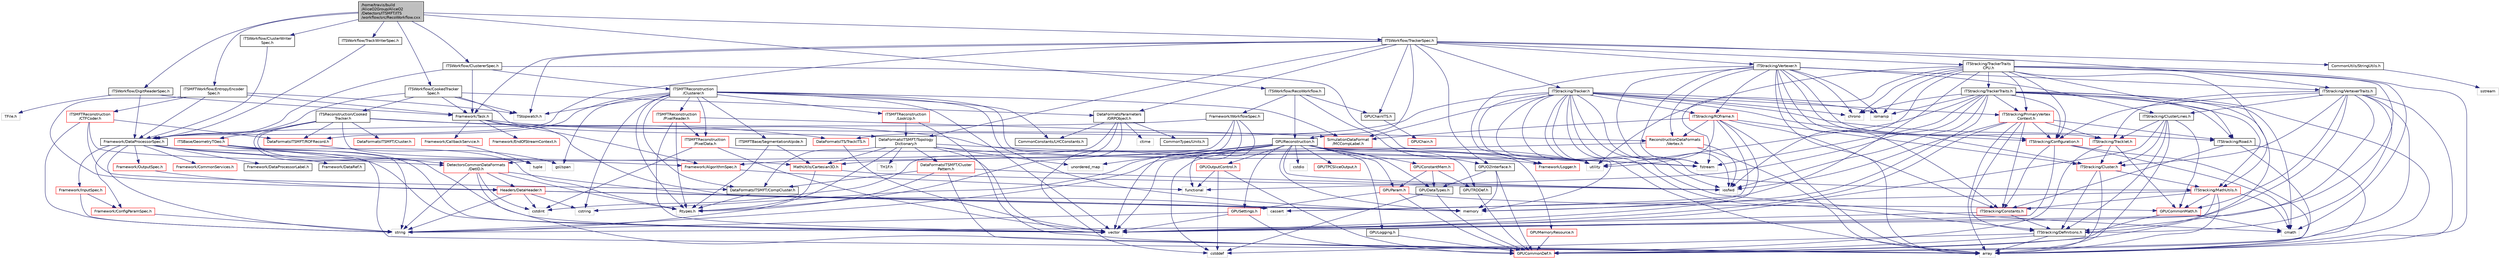 digraph "/home/travis/build/AliceO2Group/AliceO2/Detectors/ITSMFT/ITS/workflow/src/RecoWorkflow.cxx"
{
 // INTERACTIVE_SVG=YES
  bgcolor="transparent";
  edge [fontname="Helvetica",fontsize="10",labelfontname="Helvetica",labelfontsize="10"];
  node [fontname="Helvetica",fontsize="10",shape=record];
  Node0 [label="/home/travis/build\l/AliceO2Group/AliceO2\l/Detectors/ITSMFT/ITS\l/workflow/src/RecoWorkflow.cxx",height=0.2,width=0.4,color="black", fillcolor="grey75", style="filled", fontcolor="black"];
  Node0 -> Node1 [color="midnightblue",fontsize="10",style="solid",fontname="Helvetica"];
  Node1 [label="ITSWorkflow/RecoWorkflow.h",height=0.2,width=0.4,color="black",URL="$dc/d1c/ITSMFT_2ITS_2workflow_2include_2ITSWorkflow_2RecoWorkflow_8h.html"];
  Node1 -> Node2 [color="midnightblue",fontsize="10",style="solid",fontname="Helvetica"];
  Node2 [label="Framework/WorkflowSpec.h",height=0.2,width=0.4,color="black",URL="$df/da1/WorkflowSpec_8h.html"];
  Node2 -> Node3 [color="midnightblue",fontsize="10",style="solid",fontname="Helvetica"];
  Node3 [label="Framework/DataProcessorSpec.h",height=0.2,width=0.4,color="black",URL="$d0/df4/DataProcessorSpec_8h.html"];
  Node3 -> Node4 [color="midnightblue",fontsize="10",style="solid",fontname="Helvetica"];
  Node4 [label="Framework/AlgorithmSpec.h",height=0.2,width=0.4,color="red",URL="$d0/d14/AlgorithmSpec_8h.html"];
  Node4 -> Node89 [color="midnightblue",fontsize="10",style="solid",fontname="Helvetica"];
  Node89 [label="functional",height=0.2,width=0.4,color="grey75"];
  Node3 -> Node77 [color="midnightblue",fontsize="10",style="solid",fontname="Helvetica"];
  Node77 [label="Framework/ConfigParamSpec.h",height=0.2,width=0.4,color="red",URL="$d0/d1c/ConfigParamSpec_8h.html"];
  Node77 -> Node53 [color="midnightblue",fontsize="10",style="solid",fontname="Helvetica"];
  Node53 [label="string",height=0.2,width=0.4,color="grey75"];
  Node3 -> Node122 [color="midnightblue",fontsize="10",style="solid",fontname="Helvetica"];
  Node122 [label="Framework/DataProcessorLabel.h",height=0.2,width=0.4,color="black",URL="$d1/df2/DataProcessorLabel_8h.html"];
  Node3 -> Node7 [color="midnightblue",fontsize="10",style="solid",fontname="Helvetica"];
  Node7 [label="Framework/DataRef.h",height=0.2,width=0.4,color="black",URL="$d5/dfb/DataRef_8h.html"];
  Node3 -> Node59 [color="midnightblue",fontsize="10",style="solid",fontname="Helvetica"];
  Node59 [label="Framework/InputSpec.h",height=0.2,width=0.4,color="red",URL="$d5/d3f/InputSpec_8h.html"];
  Node59 -> Node77 [color="midnightblue",fontsize="10",style="solid",fontname="Helvetica"];
  Node59 -> Node53 [color="midnightblue",fontsize="10",style="solid",fontname="Helvetica"];
  Node3 -> Node46 [color="midnightblue",fontsize="10",style="solid",fontname="Helvetica"];
  Node46 [label="Framework/OutputSpec.h",height=0.2,width=0.4,color="red",URL="$db/d2d/OutputSpec_8h.html"];
  Node46 -> Node47 [color="midnightblue",fontsize="10",style="solid",fontname="Helvetica"];
  Node47 [label="Headers/DataHeader.h",height=0.2,width=0.4,color="red",URL="$dc/dcd/DataHeader_8h.html"];
  Node47 -> Node48 [color="midnightblue",fontsize="10",style="solid",fontname="Helvetica"];
  Node48 [label="cstdint",height=0.2,width=0.4,color="grey75"];
  Node47 -> Node19 [color="midnightblue",fontsize="10",style="solid",fontname="Helvetica"];
  Node19 [label="memory",height=0.2,width=0.4,color="grey75"];
  Node47 -> Node49 [color="midnightblue",fontsize="10",style="solid",fontname="Helvetica"];
  Node49 [label="cassert",height=0.2,width=0.4,color="grey75"];
  Node47 -> Node50 [color="midnightblue",fontsize="10",style="solid",fontname="Helvetica"];
  Node50 [label="cstring",height=0.2,width=0.4,color="grey75"];
  Node47 -> Node53 [color="midnightblue",fontsize="10",style="solid",fontname="Helvetica"];
  Node3 -> Node123 [color="midnightblue",fontsize="10",style="solid",fontname="Helvetica"];
  Node123 [label="Framework/CommonServices.h",height=0.2,width=0.4,color="red",URL="$d8/d02/CommonServices_8h.html"];
  Node3 -> Node53 [color="midnightblue",fontsize="10",style="solid",fontname="Helvetica"];
  Node3 -> Node26 [color="midnightblue",fontsize="10",style="solid",fontname="Helvetica"];
  Node26 [label="vector",height=0.2,width=0.4,color="grey75"];
  Node2 -> Node4 [color="midnightblue",fontsize="10",style="solid",fontname="Helvetica"];
  Node2 -> Node26 [color="midnightblue",fontsize="10",style="solid",fontname="Helvetica"];
  Node2 -> Node89 [color="midnightblue",fontsize="10",style="solid",fontname="Helvetica"];
  Node2 -> Node90 [color="midnightblue",fontsize="10",style="solid",fontname="Helvetica"];
  Node90 [label="cstddef",height=0.2,width=0.4,color="grey75"];
  Node1 -> Node124 [color="midnightblue",fontsize="10",style="solid",fontname="Helvetica"];
  Node124 [label="GPUO2Interface.h",height=0.2,width=0.4,color="black",URL="$dc/dae/GPUO2Interface_8h.html"];
  Node124 -> Node19 [color="midnightblue",fontsize="10",style="solid",fontname="Helvetica"];
  Node124 -> Node125 [color="midnightblue",fontsize="10",style="solid",fontname="Helvetica"];
  Node125 [label="GPUCommonDef.h",height=0.2,width=0.4,color="red",URL="$df/d21/GPUCommonDef_8h.html"];
  Node124 -> Node128 [color="midnightblue",fontsize="10",style="solid",fontname="Helvetica"];
  Node128 [label="GPUDataTypes.h",height=0.2,width=0.4,color="black",URL="$d4/dc5/GPUDataTypes_8h.html"];
  Node128 -> Node125 [color="midnightblue",fontsize="10",style="solid",fontname="Helvetica"];
  Node128 -> Node90 [color="midnightblue",fontsize="10",style="solid",fontname="Helvetica"];
  Node1 -> Node129 [color="midnightblue",fontsize="10",style="solid",fontname="Helvetica"];
  Node129 [label="GPUReconstruction.h",height=0.2,width=0.4,color="black",URL="$d2/de8/GPUReconstruction_8h.html"];
  Node129 -> Node90 [color="midnightblue",fontsize="10",style="solid",fontname="Helvetica"];
  Node129 -> Node62 [color="midnightblue",fontsize="10",style="solid",fontname="Helvetica"];
  Node62 [label="cstdio",height=0.2,width=0.4,color="grey75"];
  Node129 -> Node50 [color="midnightblue",fontsize="10",style="solid",fontname="Helvetica"];
  Node129 -> Node53 [color="midnightblue",fontsize="10",style="solid",fontname="Helvetica"];
  Node129 -> Node19 [color="midnightblue",fontsize="10",style="solid",fontname="Helvetica"];
  Node129 -> Node75 [color="midnightblue",fontsize="10",style="solid",fontname="Helvetica"];
  Node75 [label="iosfwd",height=0.2,width=0.4,color="grey75"];
  Node129 -> Node26 [color="midnightblue",fontsize="10",style="solid",fontname="Helvetica"];
  Node129 -> Node70 [color="midnightblue",fontsize="10",style="solid",fontname="Helvetica"];
  Node70 [label="unordered_map",height=0.2,width=0.4,color="grey75"];
  Node129 -> Node130 [color="midnightblue",fontsize="10",style="solid",fontname="Helvetica"];
  Node130 [label="GPUTRDDef.h",height=0.2,width=0.4,color="black",URL="$d7/d4f/GPUTRDDef_8h.html"];
  Node130 -> Node125 [color="midnightblue",fontsize="10",style="solid",fontname="Helvetica"];
  Node129 -> Node131 [color="midnightblue",fontsize="10",style="solid",fontname="Helvetica"];
  Node131 [label="GPUParam.h",height=0.2,width=0.4,color="red",URL="$df/d13/GPUParam_8h.html"];
  Node131 -> Node125 [color="midnightblue",fontsize="10",style="solid",fontname="Helvetica"];
  Node131 -> Node132 [color="midnightblue",fontsize="10",style="solid",fontname="Helvetica"];
  Node132 [label="GPUCommonMath.h",height=0.2,width=0.4,color="red",URL="$d6/da2/GPUCommonMath_8h.html"];
  Node132 -> Node125 [color="midnightblue",fontsize="10",style="solid",fontname="Helvetica"];
  Node132 -> Node133 [color="midnightblue",fontsize="10",style="solid",fontname="Helvetica"];
  Node133 [label="cmath",height=0.2,width=0.4,color="grey75"];
  Node131 -> Node141 [color="midnightblue",fontsize="10",style="solid",fontname="Helvetica"];
  Node141 [label="GPUSettings.h",height=0.2,width=0.4,color="red",URL="$dd/dc6/GPUSettings_8h.html"];
  Node141 -> Node125 [color="midnightblue",fontsize="10",style="solid",fontname="Helvetica"];
  Node141 -> Node26 [color="midnightblue",fontsize="10",style="solid",fontname="Helvetica"];
  Node141 -> Node53 [color="midnightblue",fontsize="10",style="solid",fontname="Helvetica"];
  Node129 -> Node141 [color="midnightblue",fontsize="10",style="solid",fontname="Helvetica"];
  Node129 -> Node148 [color="midnightblue",fontsize="10",style="solid",fontname="Helvetica"];
  Node148 [label="GPUOutputControl.h",height=0.2,width=0.4,color="red",URL="$d5/d5b/GPUOutputControl_8h.html"];
  Node148 -> Node125 [color="midnightblue",fontsize="10",style="solid",fontname="Helvetica"];
  Node148 -> Node90 [color="midnightblue",fontsize="10",style="solid",fontname="Helvetica"];
  Node148 -> Node89 [color="midnightblue",fontsize="10",style="solid",fontname="Helvetica"];
  Node129 -> Node150 [color="midnightblue",fontsize="10",style="solid",fontname="Helvetica"];
  Node150 [label="GPUMemoryResource.h",height=0.2,width=0.4,color="red",URL="$d5/da6/GPUMemoryResource_8h.html"];
  Node150 -> Node125 [color="midnightblue",fontsize="10",style="solid",fontname="Helvetica"];
  Node129 -> Node152 [color="midnightblue",fontsize="10",style="solid",fontname="Helvetica"];
  Node152 [label="GPUConstantMem.h",height=0.2,width=0.4,color="red",URL="$db/df8/GPUConstantMem_8h.html"];
  Node152 -> Node131 [color="midnightblue",fontsize="10",style="solid",fontname="Helvetica"];
  Node152 -> Node128 [color="midnightblue",fontsize="10",style="solid",fontname="Helvetica"];
  Node152 -> Node130 [color="midnightblue",fontsize="10",style="solid",fontname="Helvetica"];
  Node129 -> Node165 [color="midnightblue",fontsize="10",style="solid",fontname="Helvetica"];
  Node165 [label="GPUTPCSliceOutput.h",height=0.2,width=0.4,color="red",URL="$da/d4b/GPUTPCSliceOutput_8h.html"];
  Node129 -> Node128 [color="midnightblue",fontsize="10",style="solid",fontname="Helvetica"];
  Node129 -> Node168 [color="midnightblue",fontsize="10",style="solid",fontname="Helvetica"];
  Node168 [label="GPULogging.h",height=0.2,width=0.4,color="black",URL="$df/ddc/GPULogging_8h.html"];
  Node168 -> Node125 [color="midnightblue",fontsize="10",style="solid",fontname="Helvetica"];
  Node1 -> Node169 [color="midnightblue",fontsize="10",style="solid",fontname="Helvetica"];
  Node169 [label="GPUChainITS.h",height=0.2,width=0.4,color="black",URL="$d9/d46/GPUChainITS_8h.html"];
  Node169 -> Node170 [color="midnightblue",fontsize="10",style="solid",fontname="Helvetica"];
  Node170 [label="GPUChain.h",height=0.2,width=0.4,color="red",URL="$d3/dbe/GPUChain_8h.html"];
  Node0 -> Node186 [color="midnightblue",fontsize="10",style="solid",fontname="Helvetica"];
  Node186 [label="ITSWorkflow/DigitReaderSpec.h",height=0.2,width=0.4,color="black",URL="$de/d93/ITSMFT_2ITS_2workflow_2include_2ITSWorkflow_2DigitReaderSpec_8h.html"];
  Node186 -> Node187 [color="midnightblue",fontsize="10",style="solid",fontname="Helvetica"];
  Node187 [label="TFile.h",height=0.2,width=0.4,color="grey75"];
  Node186 -> Node3 [color="midnightblue",fontsize="10",style="solid",fontname="Helvetica"];
  Node186 -> Node188 [color="midnightblue",fontsize="10",style="solid",fontname="Helvetica"];
  Node188 [label="Framework/Task.h",height=0.2,width=0.4,color="black",URL="$df/d4f/Task_8h.html"];
  Node188 -> Node4 [color="midnightblue",fontsize="10",style="solid",fontname="Helvetica"];
  Node188 -> Node189 [color="midnightblue",fontsize="10",style="solid",fontname="Helvetica"];
  Node189 [label="Framework/CallbackService.h",height=0.2,width=0.4,color="red",URL="$d9/d7f/CallbackService_8h.html"];
  Node189 -> Node191 [color="midnightblue",fontsize="10",style="solid",fontname="Helvetica"];
  Node191 [label="tuple",height=0.2,width=0.4,color="grey75"];
  Node188 -> Node192 [color="midnightblue",fontsize="10",style="solid",fontname="Helvetica"];
  Node192 [label="Framework/EndOfStreamContext.h",height=0.2,width=0.4,color="red",URL="$d0/d77/EndOfStreamContext_8h.html"];
  Node188 -> Node32 [color="midnightblue",fontsize="10",style="solid",fontname="Helvetica"];
  Node32 [label="utility",height=0.2,width=0.4,color="grey75"];
  Node188 -> Node19 [color="midnightblue",fontsize="10",style="solid",fontname="Helvetica"];
  Node0 -> Node193 [color="midnightblue",fontsize="10",style="solid",fontname="Helvetica"];
  Node193 [label="ITSWorkflow/ClustererSpec.h",height=0.2,width=0.4,color="black",URL="$d4/dcc/ITSMFT_2ITS_2workflow_2include_2ITSWorkflow_2ClustererSpec_8h.html"];
  Node193 -> Node194 [color="midnightblue",fontsize="10",style="solid",fontname="Helvetica"];
  Node194 [label="fstream",height=0.2,width=0.4,color="grey75"];
  Node193 -> Node195 [color="midnightblue",fontsize="10",style="solid",fontname="Helvetica"];
  Node195 [label="ITSMFTReconstruction\l/Clusterer.h",height=0.2,width=0.4,color="black",URL="$d6/d04/ITSMFT_2common_2reconstruction_2include_2ITSMFTReconstruction_2Clusterer_8h.html"];
  Node195 -> Node32 [color="midnightblue",fontsize="10",style="solid",fontname="Helvetica"];
  Node195 -> Node26 [color="midnightblue",fontsize="10",style="solid",fontname="Helvetica"];
  Node195 -> Node50 [color="midnightblue",fontsize="10",style="solid",fontname="Helvetica"];
  Node195 -> Node19 [color="midnightblue",fontsize="10",style="solid",fontname="Helvetica"];
  Node195 -> Node18 [color="midnightblue",fontsize="10",style="solid",fontname="Helvetica"];
  Node18 [label="gsl/span",height=0.2,width=0.4,color="grey75"];
  Node195 -> Node196 [color="midnightblue",fontsize="10",style="solid",fontname="Helvetica"];
  Node196 [label="ITSMFTBase/SegmentationAlpide.h",height=0.2,width=0.4,color="black",URL="$d3/dba/SegmentationAlpide_8h.html",tooltip="Definition of the SegmentationAlpide class. "];
  Node196 -> Node140 [color="midnightblue",fontsize="10",style="solid",fontname="Helvetica"];
  Node140 [label="Rtypes.h",height=0.2,width=0.4,color="grey75"];
  Node196 -> Node197 [color="midnightblue",fontsize="10",style="solid",fontname="Helvetica"];
  Node197 [label="MathUtils/Cartesian3D.h",height=0.2,width=0.4,color="red",URL="$dd/d76/Cartesian3D_8h.html"];
  Node197 -> Node140 [color="midnightblue",fontsize="10",style="solid",fontname="Helvetica"];
  Node197 -> Node75 [color="midnightblue",fontsize="10",style="solid",fontname="Helvetica"];
  Node195 -> Node207 [color="midnightblue",fontsize="10",style="solid",fontname="Helvetica"];
  Node207 [label="DataFormatsITSMFT/CompCluster.h",height=0.2,width=0.4,color="black",URL="$df/de4/CompCluster_8h.html",tooltip="Definition of the ITSMFT compact cluster. "];
  Node207 -> Node140 [color="midnightblue",fontsize="10",style="solid",fontname="Helvetica"];
  Node195 -> Node208 [color="midnightblue",fontsize="10",style="solid",fontname="Helvetica"];
  Node208 [label="DataFormatsITSMFT/ROFRecord.h",height=0.2,width=0.4,color="red",URL="$d0/dc6/ITSMFT_2common_2include_2DataFormatsITSMFT_2ROFRecord_8h.html"];
  Node208 -> Node18 [color="midnightblue",fontsize="10",style="solid",fontname="Helvetica"];
  Node195 -> Node212 [color="midnightblue",fontsize="10",style="solid",fontname="Helvetica"];
  Node212 [label="ITSMFTReconstruction\l/PixelReader.h",height=0.2,width=0.4,color="red",URL="$df/d2e/PixelReader_8h.html",tooltip="Abstract class for Alpide data reader class. "];
  Node212 -> Node140 [color="midnightblue",fontsize="10",style="solid",fontname="Helvetica"];
  Node212 -> Node213 [color="midnightblue",fontsize="10",style="solid",fontname="Helvetica"];
  Node213 [label="ITSMFTReconstruction\l/PixelData.h",height=0.2,width=0.4,color="red",URL="$da/d8d/PixelData_8h.html",tooltip="Transient data classes for single pixel and set of pixels from current chip. "];
  Node213 -> Node26 [color="midnightblue",fontsize="10",style="solid",fontname="Helvetica"];
  Node213 -> Node32 [color="midnightblue",fontsize="10",style="solid",fontname="Helvetica"];
  Node213 -> Node48 [color="midnightblue",fontsize="10",style="solid",fontname="Helvetica"];
  Node212 -> Node217 [color="midnightblue",fontsize="10",style="solid",fontname="Helvetica"];
  Node217 [label="SimulationDataFormat\l/MCCompLabel.h",height=0.2,width=0.4,color="red",URL="$d7/dcd/MCCompLabel_8h.html"];
  Node212 -> Node26 [color="midnightblue",fontsize="10",style="solid",fontname="Helvetica"];
  Node195 -> Node213 [color="midnightblue",fontsize="10",style="solid",fontname="Helvetica"];
  Node195 -> Node220 [color="midnightblue",fontsize="10",style="solid",fontname="Helvetica"];
  Node220 [label="ITSMFTReconstruction\l/LookUp.h",height=0.2,width=0.4,color="red",URL="$df/ddf/LookUp_8h.html",tooltip="Definition of the LookUp class. "];
  Node220 -> Node33 [color="midnightblue",fontsize="10",style="solid",fontname="Helvetica"];
  Node33 [label="array",height=0.2,width=0.4,color="grey75"];
  Node220 -> Node223 [color="midnightblue",fontsize="10",style="solid",fontname="Helvetica"];
  Node223 [label="DataFormatsITSMFT/Topology\lDictionary.h",height=0.2,width=0.4,color="black",URL="$d1/d08/TopologyDictionary_8h.html",tooltip="Definition of the ClusterTopology class. "];
  Node223 -> Node222 [color="midnightblue",fontsize="10",style="solid",fontname="Helvetica"];
  Node222 [label="DataFormatsITSMFT/Cluster\lPattern.h",height=0.2,width=0.4,color="red",URL="$de/dc1/ClusterPattern_8h.html"];
  Node222 -> Node140 [color="midnightblue",fontsize="10",style="solid",fontname="Helvetica"];
  Node222 -> Node33 [color="midnightblue",fontsize="10",style="solid",fontname="Helvetica"];
  Node222 -> Node75 [color="midnightblue",fontsize="10",style="solid",fontname="Helvetica"];
  Node222 -> Node207 [color="midnightblue",fontsize="10",style="solid",fontname="Helvetica"];
  Node223 -> Node224 [color="midnightblue",fontsize="10",style="solid",fontname="Helvetica"];
  Node224 [label="Framework/Logger.h",height=0.2,width=0.4,color="red",URL="$dd/da4/Logger_8h.html"];
  Node223 -> Node194 [color="midnightblue",fontsize="10",style="solid",fontname="Helvetica"];
  Node223 -> Node53 [color="midnightblue",fontsize="10",style="solid",fontname="Helvetica"];
  Node223 -> Node70 [color="midnightblue",fontsize="10",style="solid",fontname="Helvetica"];
  Node223 -> Node26 [color="midnightblue",fontsize="10",style="solid",fontname="Helvetica"];
  Node223 -> Node197 [color="midnightblue",fontsize="10",style="solid",fontname="Helvetica"];
  Node223 -> Node207 [color="midnightblue",fontsize="10",style="solid",fontname="Helvetica"];
  Node223 -> Node226 [color="midnightblue",fontsize="10",style="solid",fontname="Helvetica"];
  Node226 [label="TH1F.h",height=0.2,width=0.4,color="grey75"];
  Node195 -> Node217 [color="midnightblue",fontsize="10",style="solid",fontname="Helvetica"];
  Node195 -> Node211 [color="midnightblue",fontsize="10",style="solid",fontname="Helvetica"];
  Node211 [label="CommonConstants/LHCConstants.h",height=0.2,width=0.4,color="black",URL="$d4/dc6/LHCConstants_8h.html",tooltip="Header to collect LHC related constants. "];
  Node195 -> Node140 [color="midnightblue",fontsize="10",style="solid",fontname="Helvetica"];
  Node195 -> Node227 [color="midnightblue",fontsize="10",style="solid",fontname="Helvetica"];
  Node227 [label="TStopwatch.h",height=0.2,width=0.4,color="grey75"];
  Node193 -> Node3 [color="midnightblue",fontsize="10",style="solid",fontname="Helvetica"];
  Node193 -> Node188 [color="midnightblue",fontsize="10",style="solid",fontname="Helvetica"];
  Node0 -> Node228 [color="midnightblue",fontsize="10",style="solid",fontname="Helvetica"];
  Node228 [label="ITSWorkflow/ClusterWriter\lSpec.h",height=0.2,width=0.4,color="black",URL="$dc/d8e/ITS_2workflow_2include_2ITSWorkflow_2ClusterWriterSpec_8h.html"];
  Node228 -> Node3 [color="midnightblue",fontsize="10",style="solid",fontname="Helvetica"];
  Node0 -> Node229 [color="midnightblue",fontsize="10",style="solid",fontname="Helvetica"];
  Node229 [label="ITSWorkflow/TrackerSpec.h",height=0.2,width=0.4,color="black",URL="$de/d90/ITSMFT_2ITS_2workflow_2include_2ITSWorkflow_2TrackerSpec_8h.html"];
  Node229 -> Node230 [color="midnightblue",fontsize="10",style="solid",fontname="Helvetica"];
  Node230 [label="DataFormatsParameters\l/GRPObject.h",height=0.2,width=0.4,color="black",URL="$de/d28/GRPObject_8h.html",tooltip="Header of the General Run Parameters object. "];
  Node230 -> Node140 [color="midnightblue",fontsize="10",style="solid",fontname="Helvetica"];
  Node230 -> Node48 [color="midnightblue",fontsize="10",style="solid",fontname="Helvetica"];
  Node230 -> Node231 [color="midnightblue",fontsize="10",style="solid",fontname="Helvetica"];
  Node231 [label="ctime",height=0.2,width=0.4,color="grey75"];
  Node230 -> Node211 [color="midnightblue",fontsize="10",style="solid",fontname="Helvetica"];
  Node230 -> Node232 [color="midnightblue",fontsize="10",style="solid",fontname="Helvetica"];
  Node232 [label="CommonTypes/Units.h",height=0.2,width=0.4,color="black",URL="$da/d58/Units_8h.html",tooltip="Header to collect definitions for different units. "];
  Node230 -> Node233 [color="midnightblue",fontsize="10",style="solid",fontname="Helvetica"];
  Node233 [label="DetectorsCommonDataFormats\l/DetID.h",height=0.2,width=0.4,color="red",URL="$d6/d31/DetID_8h.html"];
  Node233 -> Node140 [color="midnightblue",fontsize="10",style="solid",fontname="Helvetica"];
  Node233 -> Node33 [color="midnightblue",fontsize="10",style="solid",fontname="Helvetica"];
  Node233 -> Node49 [color="midnightblue",fontsize="10",style="solid",fontname="Helvetica"];
  Node233 -> Node48 [color="midnightblue",fontsize="10",style="solid",fontname="Helvetica"];
  Node233 -> Node53 [color="midnightblue",fontsize="10",style="solid",fontname="Helvetica"];
  Node233 -> Node47 [color="midnightblue",fontsize="10",style="solid",fontname="Helvetica"];
  Node229 -> Node223 [color="midnightblue",fontsize="10",style="solid",fontname="Helvetica"];
  Node229 -> Node3 [color="midnightblue",fontsize="10",style="solid",fontname="Helvetica"];
  Node229 -> Node188 [color="midnightblue",fontsize="10",style="solid",fontname="Helvetica"];
  Node229 -> Node237 [color="midnightblue",fontsize="10",style="solid",fontname="Helvetica"];
  Node237 [label="ITStracking/Tracker.h",height=0.2,width=0.4,color="black",URL="$d7/da0/ITSMFT_2ITS_2tracking_2include_2ITStracking_2Tracker_8h.html"];
  Node237 -> Node33 [color="midnightblue",fontsize="10",style="solid",fontname="Helvetica"];
  Node237 -> Node63 [color="midnightblue",fontsize="10",style="solid",fontname="Helvetica"];
  Node63 [label="chrono",height=0.2,width=0.4,color="grey75"];
  Node237 -> Node133 [color="midnightblue",fontsize="10",style="solid",fontname="Helvetica"];
  Node237 -> Node194 [color="midnightblue",fontsize="10",style="solid",fontname="Helvetica"];
  Node237 -> Node238 [color="midnightblue",fontsize="10",style="solid",fontname="Helvetica"];
  Node238 [label="iomanip",height=0.2,width=0.4,color="grey75"];
  Node237 -> Node75 [color="midnightblue",fontsize="10",style="solid",fontname="Helvetica"];
  Node237 -> Node19 [color="midnightblue",fontsize="10",style="solid",fontname="Helvetica"];
  Node237 -> Node32 [color="midnightblue",fontsize="10",style="solid",fontname="Helvetica"];
  Node237 -> Node239 [color="midnightblue",fontsize="10",style="solid",fontname="Helvetica"];
  Node239 [label="ITStracking/Configuration.h",height=0.2,width=0.4,color="red",URL="$d3/d59/Configuration_8h.html"];
  Node239 -> Node33 [color="midnightblue",fontsize="10",style="solid",fontname="Helvetica"];
  Node239 -> Node26 [color="midnightblue",fontsize="10",style="solid",fontname="Helvetica"];
  Node239 -> Node133 [color="midnightblue",fontsize="10",style="solid",fontname="Helvetica"];
  Node239 -> Node240 [color="midnightblue",fontsize="10",style="solid",fontname="Helvetica"];
  Node240 [label="ITStracking/Constants.h",height=0.2,width=0.4,color="red",URL="$d0/d86/Detectors_2ITSMFT_2ITS_2tracking_2include_2ITStracking_2Constants_8h.html"];
  Node240 -> Node26 [color="midnightblue",fontsize="10",style="solid",fontname="Helvetica"];
  Node240 -> Node241 [color="midnightblue",fontsize="10",style="solid",fontname="Helvetica"];
  Node241 [label="ITStracking/Definitions.h",height=0.2,width=0.4,color="black",URL="$df/d3d/Definitions_8h.html"];
  Node241 -> Node33 [color="midnightblue",fontsize="10",style="solid",fontname="Helvetica"];
  Node241 -> Node125 [color="midnightblue",fontsize="10",style="solid",fontname="Helvetica"];
  Node241 -> Node90 [color="midnightblue",fontsize="10",style="solid",fontname="Helvetica"];
  Node237 -> Node241 [color="midnightblue",fontsize="10",style="solid",fontname="Helvetica"];
  Node237 -> Node242 [color="midnightblue",fontsize="10",style="solid",fontname="Helvetica"];
  Node242 [label="ITStracking/ROframe.h",height=0.2,width=0.4,color="red",URL="$dc/d8d/ITS_2tracking_2include_2ITStracking_2ROframe_8h.html"];
  Node242 -> Node33 [color="midnightblue",fontsize="10",style="solid",fontname="Helvetica"];
  Node242 -> Node26 [color="midnightblue",fontsize="10",style="solid",fontname="Helvetica"];
  Node242 -> Node32 [color="midnightblue",fontsize="10",style="solid",fontname="Helvetica"];
  Node242 -> Node49 [color="midnightblue",fontsize="10",style="solid",fontname="Helvetica"];
  Node242 -> Node243 [color="midnightblue",fontsize="10",style="solid",fontname="Helvetica"];
  Node243 [label="ITStracking/Cluster.h",height=0.2,width=0.4,color="red",URL="$da/d7f/Detectors_2ITSMFT_2ITS_2tracking_2include_2ITStracking_2Cluster_8h.html"];
  Node243 -> Node33 [color="midnightblue",fontsize="10",style="solid",fontname="Helvetica"];
  Node243 -> Node241 [color="midnightblue",fontsize="10",style="solid",fontname="Helvetica"];
  Node243 -> Node244 [color="midnightblue",fontsize="10",style="solid",fontname="Helvetica"];
  Node244 [label="ITStracking/MathUtils.h",height=0.2,width=0.4,color="red",URL="$dc/d3e/MathUtils_8h.html"];
  Node244 -> Node33 [color="midnightblue",fontsize="10",style="solid",fontname="Helvetica"];
  Node244 -> Node133 [color="midnightblue",fontsize="10",style="solid",fontname="Helvetica"];
  Node244 -> Node49 [color="midnightblue",fontsize="10",style="solid",fontname="Helvetica"];
  Node244 -> Node240 [color="midnightblue",fontsize="10",style="solid",fontname="Helvetica"];
  Node244 -> Node132 [color="midnightblue",fontsize="10",style="solid",fontname="Helvetica"];
  Node244 -> Node125 [color="midnightblue",fontsize="10",style="solid",fontname="Helvetica"];
  Node242 -> Node240 [color="midnightblue",fontsize="10",style="solid",fontname="Helvetica"];
  Node242 -> Node246 [color="midnightblue",fontsize="10",style="solid",fontname="Helvetica"];
  Node246 [label="ReconstructionDataFormats\l/Vertex.h",height=0.2,width=0.4,color="red",URL="$d3/d6f/DataFormats_2Reconstruction_2include_2ReconstructionDataFormats_2Vertex_8h.html"];
  Node246 -> Node197 [color="midnightblue",fontsize="10",style="solid",fontname="Helvetica"];
  Node246 -> Node33 [color="midnightblue",fontsize="10",style="solid",fontname="Helvetica"];
  Node246 -> Node75 [color="midnightblue",fontsize="10",style="solid",fontname="Helvetica"];
  Node242 -> Node217 [color="midnightblue",fontsize="10",style="solid",fontname="Helvetica"];
  Node237 -> Node244 [color="midnightblue",fontsize="10",style="solid",fontname="Helvetica"];
  Node237 -> Node248 [color="midnightblue",fontsize="10",style="solid",fontname="Helvetica"];
  Node248 [label="ITStracking/PrimaryVertex\lContext.h",height=0.2,width=0.4,color="red",URL="$d3/da9/PrimaryVertexContext_8h.html"];
  Node248 -> Node33 [color="midnightblue",fontsize="10",style="solid",fontname="Helvetica"];
  Node248 -> Node75 [color="midnightblue",fontsize="10",style="solid",fontname="Helvetica"];
  Node248 -> Node26 [color="midnightblue",fontsize="10",style="solid",fontname="Helvetica"];
  Node248 -> Node239 [color="midnightblue",fontsize="10",style="solid",fontname="Helvetica"];
  Node248 -> Node240 [color="midnightblue",fontsize="10",style="solid",fontname="Helvetica"];
  Node248 -> Node241 [color="midnightblue",fontsize="10",style="solid",fontname="Helvetica"];
  Node248 -> Node250 [color="midnightblue",fontsize="10",style="solid",fontname="Helvetica"];
  Node250 [label="ITStracking/Road.h",height=0.2,width=0.4,color="black",URL="$d4/d5a/ITS_2tracking_2include_2ITStracking_2Road_8h.html"];
  Node250 -> Node33 [color="midnightblue",fontsize="10",style="solid",fontname="Helvetica"];
  Node250 -> Node240 [color="midnightblue",fontsize="10",style="solid",fontname="Helvetica"];
  Node250 -> Node125 [color="midnightblue",fontsize="10",style="solid",fontname="Helvetica"];
  Node248 -> Node251 [color="midnightblue",fontsize="10",style="solid",fontname="Helvetica"];
  Node251 [label="ITStracking/Tracklet.h",height=0.2,width=0.4,color="red",URL="$d8/db3/ITSMFT_2ITS_2tracking_2include_2ITStracking_2Tracklet_8h.html"];
  Node251 -> Node243 [color="midnightblue",fontsize="10",style="solid",fontname="Helvetica"];
  Node251 -> Node132 [color="midnightblue",fontsize="10",style="solid",fontname="Helvetica"];
  Node251 -> Node125 [color="midnightblue",fontsize="10",style="solid",fontname="Helvetica"];
  Node237 -> Node250 [color="midnightblue",fontsize="10",style="solid",fontname="Helvetica"];
  Node237 -> Node252 [color="midnightblue",fontsize="10",style="solid",fontname="Helvetica"];
  Node252 [label="DataFormatsITS/TrackITS.h",height=0.2,width=0.4,color="red",URL="$d1/d71/TrackITS_8h.html",tooltip="Definition of the ITS track. "];
  Node252 -> Node26 [color="midnightblue",fontsize="10",style="solid",fontname="Helvetica"];
  Node237 -> Node217 [color="midnightblue",fontsize="10",style="solid",fontname="Helvetica"];
  Node237 -> Node224 [color="midnightblue",fontsize="10",style="solid",fontname="Helvetica"];
  Node229 -> Node267 [color="midnightblue",fontsize="10",style="solid",fontname="Helvetica"];
  Node267 [label="ITStracking/TrackerTraits\lCPU.h",height=0.2,width=0.4,color="black",URL="$de/dbc/TrackerTraitsCPU_8h.html"];
  Node267 -> Node33 [color="midnightblue",fontsize="10",style="solid",fontname="Helvetica"];
  Node267 -> Node63 [color="midnightblue",fontsize="10",style="solid",fontname="Helvetica"];
  Node267 -> Node133 [color="midnightblue",fontsize="10",style="solid",fontname="Helvetica"];
  Node267 -> Node194 [color="midnightblue",fontsize="10",style="solid",fontname="Helvetica"];
  Node267 -> Node238 [color="midnightblue",fontsize="10",style="solid",fontname="Helvetica"];
  Node267 -> Node75 [color="midnightblue",fontsize="10",style="solid",fontname="Helvetica"];
  Node267 -> Node19 [color="midnightblue",fontsize="10",style="solid",fontname="Helvetica"];
  Node267 -> Node32 [color="midnightblue",fontsize="10",style="solid",fontname="Helvetica"];
  Node267 -> Node268 [color="midnightblue",fontsize="10",style="solid",fontname="Helvetica"];
  Node268 [label="ITStracking/TrackerTraits.h",height=0.2,width=0.4,color="black",URL="$d2/dee/TrackerTraits_8h.html"];
  Node268 -> Node33 [color="midnightblue",fontsize="10",style="solid",fontname="Helvetica"];
  Node268 -> Node63 [color="midnightblue",fontsize="10",style="solid",fontname="Helvetica"];
  Node268 -> Node133 [color="midnightblue",fontsize="10",style="solid",fontname="Helvetica"];
  Node268 -> Node194 [color="midnightblue",fontsize="10",style="solid",fontname="Helvetica"];
  Node268 -> Node238 [color="midnightblue",fontsize="10",style="solid",fontname="Helvetica"];
  Node268 -> Node75 [color="midnightblue",fontsize="10",style="solid",fontname="Helvetica"];
  Node268 -> Node19 [color="midnightblue",fontsize="10",style="solid",fontname="Helvetica"];
  Node268 -> Node32 [color="midnightblue",fontsize="10",style="solid",fontname="Helvetica"];
  Node268 -> Node89 [color="midnightblue",fontsize="10",style="solid",fontname="Helvetica"];
  Node268 -> Node239 [color="midnightblue",fontsize="10",style="solid",fontname="Helvetica"];
  Node268 -> Node241 [color="midnightblue",fontsize="10",style="solid",fontname="Helvetica"];
  Node268 -> Node244 [color="midnightblue",fontsize="10",style="solid",fontname="Helvetica"];
  Node268 -> Node248 [color="midnightblue",fontsize="10",style="solid",fontname="Helvetica"];
  Node268 -> Node250 [color="midnightblue",fontsize="10",style="solid",fontname="Helvetica"];
  Node267 -> Node239 [color="midnightblue",fontsize="10",style="solid",fontname="Helvetica"];
  Node267 -> Node241 [color="midnightblue",fontsize="10",style="solid",fontname="Helvetica"];
  Node267 -> Node244 [color="midnightblue",fontsize="10",style="solid",fontname="Helvetica"];
  Node267 -> Node248 [color="midnightblue",fontsize="10",style="solid",fontname="Helvetica"];
  Node267 -> Node250 [color="midnightblue",fontsize="10",style="solid",fontname="Helvetica"];
  Node229 -> Node269 [color="midnightblue",fontsize="10",style="solid",fontname="Helvetica"];
  Node269 [label="ITStracking/Vertexer.h",height=0.2,width=0.4,color="black",URL="$de/d9b/Vertexer_8h.html"];
  Node269 -> Node63 [color="midnightblue",fontsize="10",style="solid",fontname="Helvetica"];
  Node269 -> Node194 [color="midnightblue",fontsize="10",style="solid",fontname="Helvetica"];
  Node269 -> Node238 [color="midnightblue",fontsize="10",style="solid",fontname="Helvetica"];
  Node269 -> Node33 [color="midnightblue",fontsize="10",style="solid",fontname="Helvetica"];
  Node269 -> Node75 [color="midnightblue",fontsize="10",style="solid",fontname="Helvetica"];
  Node269 -> Node242 [color="midnightblue",fontsize="10",style="solid",fontname="Helvetica"];
  Node269 -> Node240 [color="midnightblue",fontsize="10",style="solid",fontname="Helvetica"];
  Node269 -> Node239 [color="midnightblue",fontsize="10",style="solid",fontname="Helvetica"];
  Node269 -> Node270 [color="midnightblue",fontsize="10",style="solid",fontname="Helvetica"];
  Node270 [label="ITStracking/VertexerTraits.h",height=0.2,width=0.4,color="black",URL="$d2/dd6/VertexerTraits_8h.html",tooltip="Class to compute the primary vertex in ITS from tracklets. "];
  Node270 -> Node33 [color="midnightblue",fontsize="10",style="solid",fontname="Helvetica"];
  Node270 -> Node53 [color="midnightblue",fontsize="10",style="solid",fontname="Helvetica"];
  Node270 -> Node26 [color="midnightblue",fontsize="10",style="solid",fontname="Helvetica"];
  Node270 -> Node243 [color="midnightblue",fontsize="10",style="solid",fontname="Helvetica"];
  Node270 -> Node239 [color="midnightblue",fontsize="10",style="solid",fontname="Helvetica"];
  Node270 -> Node271 [color="midnightblue",fontsize="10",style="solid",fontname="Helvetica"];
  Node271 [label="ITStracking/ClusterLines.h",height=0.2,width=0.4,color="black",URL="$df/d50/ClusterLines_8h.html"];
  Node271 -> Node33 [color="midnightblue",fontsize="10",style="solid",fontname="Helvetica"];
  Node271 -> Node26 [color="midnightblue",fontsize="10",style="solid",fontname="Helvetica"];
  Node271 -> Node243 [color="midnightblue",fontsize="10",style="solid",fontname="Helvetica"];
  Node271 -> Node241 [color="midnightblue",fontsize="10",style="solid",fontname="Helvetica"];
  Node271 -> Node251 [color="midnightblue",fontsize="10",style="solid",fontname="Helvetica"];
  Node271 -> Node132 [color="midnightblue",fontsize="10",style="solid",fontname="Helvetica"];
  Node270 -> Node241 [color="midnightblue",fontsize="10",style="solid",fontname="Helvetica"];
  Node270 -> Node251 [color="midnightblue",fontsize="10",style="solid",fontname="Helvetica"];
  Node270 -> Node132 [color="midnightblue",fontsize="10",style="solid",fontname="Helvetica"];
  Node270 -> Node125 [color="midnightblue",fontsize="10",style="solid",fontname="Helvetica"];
  Node269 -> Node246 [color="midnightblue",fontsize="10",style="solid",fontname="Helvetica"];
  Node269 -> Node271 [color="midnightblue",fontsize="10",style="solid",fontname="Helvetica"];
  Node269 -> Node251 [color="midnightblue",fontsize="10",style="solid",fontname="Helvetica"];
  Node269 -> Node243 [color="midnightblue",fontsize="10",style="solid",fontname="Helvetica"];
  Node269 -> Node224 [color="midnightblue",fontsize="10",style="solid",fontname="Helvetica"];
  Node229 -> Node270 [color="midnightblue",fontsize="10",style="solid",fontname="Helvetica"];
  Node229 -> Node124 [color="midnightblue",fontsize="10",style="solid",fontname="Helvetica"];
  Node229 -> Node129 [color="midnightblue",fontsize="10",style="solid",fontname="Helvetica"];
  Node229 -> Node169 [color="midnightblue",fontsize="10",style="solid",fontname="Helvetica"];
  Node229 -> Node272 [color="midnightblue",fontsize="10",style="solid",fontname="Helvetica"];
  Node272 [label="CommonUtils/StringUtils.h",height=0.2,width=0.4,color="black",URL="$d1/d1e/Common_2Utils_2include_2CommonUtils_2StringUtils_8h.html"];
  Node272 -> Node273 [color="midnightblue",fontsize="10",style="solid",fontname="Helvetica"];
  Node273 [label="sstream",height=0.2,width=0.4,color="grey75"];
  Node229 -> Node227 [color="midnightblue",fontsize="10",style="solid",fontname="Helvetica"];
  Node0 -> Node274 [color="midnightblue",fontsize="10",style="solid",fontname="Helvetica"];
  Node274 [label="ITSWorkflow/CookedTracker\lSpec.h",height=0.2,width=0.4,color="black",URL="$d2/d0b/CookedTrackerSpec_8h.html"];
  Node274 -> Node3 [color="midnightblue",fontsize="10",style="solid",fontname="Helvetica"];
  Node274 -> Node275 [color="midnightblue",fontsize="10",style="solid",fontname="Helvetica"];
  Node275 [label="ITSReconstruction/Cooked\lTracker.h",height=0.2,width=0.4,color="black",URL="$d6/d0c/CookedTracker_8h.html",tooltip="Definition of the \"Cooked Matrix\" ITS tracker. "];
  Node275 -> Node26 [color="midnightblue",fontsize="10",style="solid",fontname="Helvetica"];
  Node275 -> Node191 [color="midnightblue",fontsize="10",style="solid",fontname="Helvetica"];
  Node275 -> Node276 [color="midnightblue",fontsize="10",style="solid",fontname="Helvetica"];
  Node276 [label="ITSBase/GeometryTGeo.h",height=0.2,width=0.4,color="red",URL="$d9/dfb/ITSMFT_2ITS_2base_2include_2ITSBase_2GeometryTGeo_8h.html"];
  Node276 -> Node33 [color="midnightblue",fontsize="10",style="solid",fontname="Helvetica"];
  Node276 -> Node53 [color="midnightblue",fontsize="10",style="solid",fontname="Helvetica"];
  Node276 -> Node26 [color="midnightblue",fontsize="10",style="solid",fontname="Helvetica"];
  Node276 -> Node233 [color="midnightblue",fontsize="10",style="solid",fontname="Helvetica"];
  Node276 -> Node140 [color="midnightblue",fontsize="10",style="solid",fontname="Helvetica"];
  Node275 -> Node197 [color="midnightblue",fontsize="10",style="solid",fontname="Helvetica"];
  Node275 -> Node286 [color="midnightblue",fontsize="10",style="solid",fontname="Helvetica"];
  Node286 [label="DataFormatsITSMFT/Cluster.h",height=0.2,width=0.4,color="red",URL="$d1/d62/DataFormats_2Detectors_2ITSMFT_2common_2include_2DataFormatsITSMFT_2Cluster_8h.html"];
  Node275 -> Node252 [color="midnightblue",fontsize="10",style="solid",fontname="Helvetica"];
  Node275 -> Node208 [color="midnightblue",fontsize="10",style="solid",fontname="Helvetica"];
  Node275 -> Node246 [color="midnightblue",fontsize="10",style="solid",fontname="Helvetica"];
  Node274 -> Node230 [color="midnightblue",fontsize="10",style="solid",fontname="Helvetica"];
  Node274 -> Node223 [color="midnightblue",fontsize="10",style="solid",fontname="Helvetica"];
  Node274 -> Node188 [color="midnightblue",fontsize="10",style="solid",fontname="Helvetica"];
  Node274 -> Node227 [color="midnightblue",fontsize="10",style="solid",fontname="Helvetica"];
  Node0 -> Node287 [color="midnightblue",fontsize="10",style="solid",fontname="Helvetica"];
  Node287 [label="ITSWorkflow/TrackWriterSpec.h",height=0.2,width=0.4,color="black",URL="$dd/d3c/ITS_2workflow_2include_2ITSWorkflow_2TrackWriterSpec_8h.html"];
  Node287 -> Node3 [color="midnightblue",fontsize="10",style="solid",fontname="Helvetica"];
  Node0 -> Node288 [color="midnightblue",fontsize="10",style="solid",fontname="Helvetica"];
  Node288 [label="ITSMFTWorkflow/EntropyEncoder\lSpec.h",height=0.2,width=0.4,color="black",URL="$d3/d7a/ITSMFT_2common_2workflow_2include_2ITSMFTWorkflow_2EntropyEncoderSpec_8h.html"];
  Node288 -> Node3 [color="midnightblue",fontsize="10",style="solid",fontname="Helvetica"];
  Node288 -> Node188 [color="midnightblue",fontsize="10",style="solid",fontname="Helvetica"];
  Node288 -> Node47 [color="midnightblue",fontsize="10",style="solid",fontname="Helvetica"];
  Node288 -> Node227 [color="midnightblue",fontsize="10",style="solid",fontname="Helvetica"];
  Node288 -> Node289 [color="midnightblue",fontsize="10",style="solid",fontname="Helvetica"];
  Node289 [label="ITSMFTReconstruction\l/CTFCoder.h",height=0.2,width=0.4,color="red",URL="$d4/d81/ITSMFT_2common_2reconstruction_2include_2ITSMFTReconstruction_2CTFCoder_8h.html"];
  Node289 -> Node53 [color="midnightblue",fontsize="10",style="solid",fontname="Helvetica"];
  Node289 -> Node208 [color="midnightblue",fontsize="10",style="solid",fontname="Helvetica"];
  Node289 -> Node207 [color="midnightblue",fontsize="10",style="solid",fontname="Helvetica"];
  Node289 -> Node233 [color="midnightblue",fontsize="10",style="solid",fontname="Helvetica"];
}
